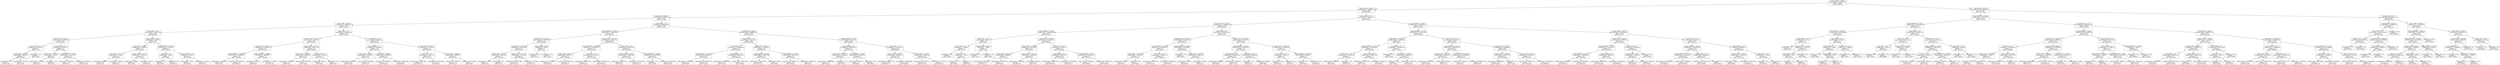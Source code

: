 digraph Tree {
node [shape=box, fontname="helvetica"] ;
edge [fontname="helvetica"] ;
0 [label="impute_LOAN <= 23600.0\nsquared_error = 116857773.311\nsamples = 1070\nvalue = 13380.107"] ;
1 [label="impute_LOAN <= 12450.0\nsquared_error = 33520025.634\nsamples = 843\nvalue = 9675.967"] ;
0 -> 1 [labeldistance=2.5, labelangle=45, headlabel="True"] ;
2 [label="impute_LOAN <= 6750.0\nsquared_error = 9853952.746\nsamples = 436\nvalue = 5927.438"] ;
1 -> 2 ;
3 [label="impute_LOAN <= 3950.0\nsquared_error = 2860875.543\nsamples = 153\nvalue = 3338.196"] ;
2 -> 3 ;
4 [label="impute_CLNO <= 15.0\nsquared_error = 940447.748\nsamples = 48\nvalue = 1849.042"] ;
3 -> 4 ;
5 [label="impute_CLAGE <= 87.666\nsquared_error = 681958.816\nsamples = 28\nvalue = 1368.571"] ;
4 -> 5 ;
6 [label="impute_CLNO <= 11.5\nsquared_error = 400473.143\nsamples = 7\nvalue = 2301.0"] ;
5 -> 6 ;
7 [label="impute_LOAN <= 2700.0\nsquared_error = 49897.139\nsamples = 6\nvalue = 2056.833"] ;
6 -> 7 ;
8 [label="squared_error = 0.0\nsamples = 1\nvalue = 1638.0"] ;
7 -> 8 ;
9 [label="squared_error = 17775.44\nsamples = 5\nvalue = 2140.6"] ;
7 -> 9 ;
10 [label="squared_error = 0.0\nsamples = 1\nvalue = 3766.0"] ;
6 -> 10 ;
11 [label="impute_CLNO <= 8.5\nsquared_error = 389377.134\nsamples = 21\nvalue = 1057.762"] ;
5 -> 11 ;
12 [label="impute_VALUE <= 58214.5\nsquared_error = 9401.76\nsamples = 5\nvalue = 404.8"] ;
11 -> 12 ;
13 [label="squared_error = 1149.188\nsamples = 4\nvalue = 358.75"] ;
12 -> 13 ;
14 [label="squared_error = 0.0\nsamples = 1\nvalue = 589.0"] ;
12 -> 14 ;
15 [label="impute_DEBTINC <= 30.726\nsquared_error = 333245.527\nsamples = 16\nvalue = 1261.812"] ;
11 -> 15 ;
16 [label="squared_error = 11666.667\nsamples = 3\nvalue = 470.0"] ;
15 -> 16 ;
17 [label="squared_error = 229382.556\nsamples = 13\nvalue = 1444.538"] ;
15 -> 17 ;
18 [label="impute_LOAN <= 3100.0\nsquared_error = 526670.71\nsamples = 20\nvalue = 2521.7"] ;
4 -> 18 ;
19 [label="impute_LOAN <= 2650.0\nsquared_error = 240388.372\nsamples = 14\nvalue = 2163.643"] ;
18 -> 19 ;
20 [label="impute_CLNO <= 21.5\nsquared_error = 113965.0\nsamples = 8\nvalue = 1874.0"] ;
19 -> 20 ;
21 [label="squared_error = 80850.64\nsamples = 5\nvalue = 1699.4"] ;
20 -> 21 ;
22 [label="squared_error = 33666.0\nsamples = 3\nvalue = 2165.0"] ;
20 -> 22 ;
23 [label="impute_CLAGE <= 213.75\nsquared_error = 147952.472\nsamples = 6\nvalue = 2549.833"] ;
19 -> 23 ;
24 [label="squared_error = 34058.5\nsamples = 4\nvalue = 2800.0"] ;
23 -> 24 ;
25 [label="squared_error = 240.25\nsamples = 2\nvalue = 2049.5"] ;
23 -> 25 ;
26 [label="impute_MORTDUE <= 48555.0\nsquared_error = 197513.472\nsamples = 6\nvalue = 3357.167"] ;
18 -> 26 ;
27 [label="impute_YOJ <= 7.3\nsquared_error = 6006.25\nsamples = 2\nvalue = 3892.5"] ;
26 -> 27 ;
28 [label="squared_error = 0.0\nsamples = 1\nvalue = 3970.0"] ;
27 -> 28 ;
29 [label="squared_error = 0.0\nsamples = 1\nvalue = 3815.0"] ;
27 -> 29 ;
30 [label="impute_DELINQ <= 2.0\nsquared_error = 78330.75\nsamples = 4\nvalue = 3089.5"] ;
26 -> 30 ;
31 [label="squared_error = 5476.0\nsamples = 2\nvalue = 2826.0"] ;
30 -> 31 ;
32 [label="squared_error = 12321.0\nsamples = 2\nvalue = 3353.0"] ;
30 -> 32 ;
33 [label="impute_CLNO <= 13.5\nsquared_error = 2261604.998\nsamples = 105\nvalue = 4018.952"] ;
3 -> 33 ;
34 [label="impute_CLAGE <= 136.31\nsquared_error = 2210436.037\nsamples = 39\nvalue = 3135.41"] ;
33 -> 34 ;
35 [label="impute_LOAN <= 5850.0\nsquared_error = 1755209.398\nsamples = 26\nvalue = 3772.423"] ;
34 -> 35 ;
36 [label="impute_MORTDUE <= 38684.0\nsquared_error = 1213864.427\nsamples = 19\nvalue = 3249.684"] ;
35 -> 36 ;
37 [label="squared_error = 1367691.36\nsamples = 10\nvalue = 2647.8"] ;
36 -> 37 ;
38 [label="squared_error = 193189.136\nsamples = 9\nvalue = 3918.444"] ;
36 -> 38 ;
39 [label="impute_MORTDUE <= 50896.5\nsquared_error = 469708.49\nsamples = 7\nvalue = 5191.286"] ;
35 -> 39 ;
40 [label="squared_error = 76115.25\nsamples = 4\nvalue = 4646.5"] ;
39 -> 40 ;
41 [label="squared_error = 71148.222\nsamples = 3\nvalue = 5917.667"] ;
39 -> 41 ;
42 [label="impute_CLAGE <= 231.733\nsquared_error = 686177.314\nsamples = 13\nvalue = 1861.385"] ;
34 -> 42 ;
43 [label="impute_CLAGE <= 180.678\nsquared_error = 398897.76\nsamples = 10\nvalue = 2196.2"] ;
42 -> 43 ;
44 [label="squared_error = 304691.76\nsamples = 5\nvalue = 1829.2"] ;
43 -> 44 ;
45 [label="squared_error = 223725.76\nsamples = 5\nvalue = 2563.2"] ;
43 -> 45 ;
46 [label="impute_CLNO <= 7.0\nsquared_error = 24534.222\nsamples = 3\nvalue = 745.333"] ;
42 -> 46 ;
47 [label="squared_error = 2025.0\nsamples = 2\nvalue = 853.0"] ;
46 -> 47 ;
48 [label="squared_error = 0.0\nsamples = 1\nvalue = 530.0"] ;
46 -> 48 ;
49 [label="IS_DEBTCON <= 0.5\nsquared_error = 1557968.801\nsamples = 66\nvalue = 4541.045"] ;
33 -> 49 ;
50 [label="impute_DELINQ <= 0.5\nsquared_error = 1452939.113\nsamples = 44\nvalue = 4177.523"] ;
49 -> 50 ;
51 [label="impute_LOAN <= 6250.0\nsquared_error = 1023922.957\nsamples = 23\nvalue = 3614.0"] ;
50 -> 51 ;
52 [label="squared_error = 584329.396\nsamples = 19\nvalue = 3925.842"] ;
51 -> 52 ;
53 [label="squared_error = 455974.688\nsamples = 4\nvalue = 2132.75"] ;
51 -> 53 ;
54 [label="impute_LOAN <= 5800.0\nsquared_error = 1194087.061\nsamples = 21\nvalue = 4794.714"] ;
50 -> 54 ;
55 [label="squared_error = 551598.391\nsamples = 13\nvalue = 4118.385"] ;
54 -> 55 ;
56 [label="squared_error = 286941.188\nsamples = 8\nvalue = 5893.75"] ;
54 -> 56 ;
57 [label="impute_LOAN <= 5800.0\nsquared_error = 975135.537\nsamples = 22\nvalue = 5268.091"] ;
49 -> 57 ;
58 [label="impute_YOJ <= 4.5\nsquared_error = 620913.551\nsamples = 14\nvalue = 4727.857"] ;
57 -> 58 ;
59 [label="squared_error = 263432.889\nsamples = 6\nvalue = 5297.333"] ;
58 -> 59 ;
60 [label="squared_error = 463376.188\nsamples = 8\nvalue = 4300.75"] ;
58 -> 60 ;
61 [label="impute_VALUE <= 49620.5\nsquared_error = 190483.75\nsamples = 8\nvalue = 6213.5"] ;
57 -> 61 ;
62 [label="squared_error = 93680.222\nsamples = 3\nvalue = 5761.667"] ;
61 -> 62 ;
63 [label="squared_error = 52578.64\nsamples = 5\nvalue = 6484.6"] ;
61 -> 63 ;
64 [label="impute_CLNO <= 12.5\nsquared_error = 8050599.019\nsamples = 283\nvalue = 7327.276"] ;
2 -> 64 ;
65 [label="impute_DEBTINC <= 33.972\nsquared_error = 5104388.243\nsamples = 73\nvalue = 4854.315"] ;
64 -> 65 ;
66 [label="impute_CLAGE <= 210.381\nsquared_error = 838593.352\nsamples = 14\nvalue = 2362.929"] ;
65 -> 66 ;
67 [label="impute_VALUE <= 38016.0\nsquared_error = 601737.188\nsamples = 12\nvalue = 2594.75"] ;
66 -> 67 ;
68 [label="impute_LOAN <= 9450.0\nsquared_error = 60322.889\nsamples = 3\nvalue = 1652.667"] ;
67 -> 68 ;
69 [label="squared_error = 870.25\nsamples = 2\nvalue = 1825.5"] ;
68 -> 69 ;
70 [label="squared_error = 0.0\nsamples = 1\nvalue = 1307.0"] ;
68 -> 70 ;
71 [label="impute_CLAGE <= 141.775\nsquared_error = 387754.84\nsamples = 9\nvalue = 2908.778"] ;
67 -> 71 ;
72 [label="squared_error = 297847.889\nsamples = 6\nvalue = 3215.333"] ;
71 -> 72 ;
73 [label="squared_error = 3710.889\nsamples = 3\nvalue = 2295.667"] ;
71 -> 73 ;
74 [label="impute_LOAN <= 7950.0\nsquared_error = 2601.0\nsamples = 2\nvalue = 972.0"] ;
66 -> 74 ;
75 [label="squared_error = 0.0\nsamples = 1\nvalue = 921.0"] ;
74 -> 75 ;
76 [label="squared_error = 0.0\nsamples = 1\nvalue = 1023.0"] ;
74 -> 76 ;
77 [label="impute_CLAGE <= 111.759\nsquared_error = 4294272.114\nsamples = 59\nvalue = 5445.492"] ;
65 -> 77 ;
78 [label="impute_MORTDUE <= 47917.785\nsquared_error = 3055600.152\nsamples = 32\nvalue = 6327.688"] ;
77 -> 78 ;
79 [label="impute_LOAN <= 9250.0\nsquared_error = 668702.777\nsamples = 11\nvalue = 7958.636"] ;
78 -> 79 ;
80 [label="squared_error = 276764.222\nsamples = 3\nvalue = 7039.333"] ;
79 -> 80 ;
81 [label="squared_error = 379915.734\nsamples = 8\nvalue = 8303.375"] ;
79 -> 81 ;
82 [label="impute_YOJ <= 5.5\nsquared_error = 2182709.76\nsamples = 21\nvalue = 5473.381"] ;
78 -> 82 ;
83 [label="squared_error = 1401453.333\nsamples = 9\nvalue = 6435.667"] ;
82 -> 83 ;
84 [label="squared_error = 1553285.222\nsamples = 12\nvalue = 4751.667"] ;
82 -> 84 ;
85 [label="impute_CLNO <= 8.5\nsquared_error = 3746726.587\nsamples = 27\nvalue = 4399.926"] ;
77 -> 85 ;
86 [label="impute_CLAGE <= 131.051\nsquared_error = 2564156.462\nsamples = 15\nvalue = 3328.067"] ;
85 -> 86 ;
87 [label="squared_error = 2816926.25\nsamples = 4\nvalue = 4786.5"] ;
86 -> 87 ;
88 [label="squared_error = 1417515.653\nsamples = 11\nvalue = 2797.727"] ;
86 -> 88 ;
89 [label="impute_MORTDUE <= 18320.0\nsquared_error = 1993707.854\nsamples = 12\nvalue = 5739.75"] ;
85 -> 89 ;
90 [label="squared_error = 0.0\nsamples = 1\nvalue = 2460.0"] ;
89 -> 90 ;
91 [label="squared_error = 1108167.901\nsamples = 11\nvalue = 6037.909"] ;
89 -> 91 ;
92 [label="impute_LOAN <= 9950.0\nsquared_error = 6209886.928\nsamples = 210\nvalue = 8186.924"] ;
64 -> 92 ;
93 [label="impute_CLNO <= 21.5\nsquared_error = 3381119.434\nsamples = 103\nvalue = 6729.641"] ;
92 -> 93 ;
94 [label="IS_DEBTCON <= 0.5\nsquared_error = 2889068.386\nsamples = 63\nvalue = 6143.651"] ;
93 -> 94 ;
95 [label="impute_DEBTINC <= 33.324\nsquared_error = 2285080.33\nsamples = 28\nvalue = 5367.75"] ;
94 -> 95 ;
96 [label="squared_error = 799132.667\nsamples = 3\nvalue = 2985.0"] ;
95 -> 96 ;
97 [label="squared_error = 1700338.378\nsamples = 25\nvalue = 5653.68"] ;
95 -> 97 ;
98 [label="impute_DELINQ <= 0.5\nsquared_error = 2505347.091\nsamples = 35\nvalue = 6764.371"] ;
94 -> 98 ;
99 [label="squared_error = 2336364.087\nsamples = 23\nvalue = 6255.0"] ;
98 -> 99 ;
100 [label="squared_error = 1378781.889\nsamples = 12\nvalue = 7740.667"] ;
98 -> 100 ;
101 [label="impute_LOAN <= 7950.0\nsquared_error = 2763462.044\nsamples = 40\nvalue = 7652.575"] ;
93 -> 101 ;
102 [label="impute_DEBTINC <= 35.899\nsquared_error = 1529822.356\nsamples = 15\nvalue = 6465.667"] ;
101 -> 102 ;
103 [label="squared_error = 1186313.136\nsamples = 13\nvalue = 6743.308"] ;
102 -> 103 ;
104 [label="squared_error = 4761.0\nsamples = 2\nvalue = 4661.0"] ;
102 -> 104 ;
105 [label="impute_DEBTINC <= 35.672\nsquared_error = 2151244.522\nsamples = 25\nvalue = 8364.72"] ;
101 -> 105 ;
106 [label="squared_error = 969528.747\nsamples = 20\nvalue = 8906.45"] ;
105 -> 106 ;
107 [label="squared_error = 1008679.76\nsamples = 5\nvalue = 6197.8"] ;
105 -> 107 ;
108 [label="impute_DEBTINC <= 34.724\nsquared_error = 4920759.618\nsamples = 107\nvalue = 9589.729"] ;
92 -> 108 ;
109 [label="impute_DELINQ <= 0.5\nsquared_error = 6974973.188\nsamples = 8\nvalue = 6133.25"] ;
108 -> 109 ;
110 [label="impute_VALUE <= 78307.0\nsquared_error = 2990106.56\nsamples = 5\nvalue = 4414.8"] ;
109 -> 110 ;
111 [label="squared_error = 1360926.688\nsamples = 4\nvalue = 5104.25"] ;
110 -> 111 ;
112 [label="squared_error = 0.0\nsamples = 1\nvalue = 1657.0"] ;
110 -> 112 ;
113 [label="impute_DEBTINC <= 32.461\nsquared_error = 491660.222\nsamples = 3\nvalue = 8997.333"] ;
109 -> 113 ;
114 [label="squared_error = 85556.25\nsamples = 2\nvalue = 9463.5"] ;
113 -> 114 ;
115 [label="squared_error = 0.0\nsamples = 1\nvalue = 8065.0"] ;
113 -> 115 ;
116 [label="impute_CLNO <= 24.5\nsquared_error = 3711313.594\nsamples = 99\nvalue = 9869.04"] ;
108 -> 116 ;
117 [label="impute_LOAN <= 11400.0\nsquared_error = 3693854.371\nsamples = 68\nvalue = 9241.735"] ;
116 -> 117 ;
118 [label="squared_error = 2916194.774\nsamples = 40\nvalue = 8497.775"] ;
117 -> 118 ;
119 [label="squared_error = 2884570.606\nsamples = 28\nvalue = 10304.536"] ;
117 -> 119 ;
120 [label="impute_LOAN <= 11650.0\nsquared_error = 992981.931\nsamples = 31\nvalue = 11245.065"] ;
116 -> 120 ;
121 [label="squared_error = 649140.873\nsamples = 24\nvalue = 10873.292"] ;
120 -> 121 ;
122 [label="squared_error = 73253.347\nsamples = 7\nvalue = 12519.714"] ;
120 -> 122 ;
123 [label="impute_CLNO <= 14.5\nsquared_error = 27694473.942\nsamples = 407\nvalue = 13691.59"] ;
1 -> 123 ;
124 [label="impute_CLAGE <= 125.815\nsquared_error = 24784600.249\nsamples = 94\nvalue = 9244.649"] ;
123 -> 124 ;
125 [label="impute_DEBTINC <= 31.949\nsquared_error = 18488740.809\nsamples = 52\nvalue = 11676.635"] ;
124 -> 125 ;
126 [label="impute_CLNO <= 11.5\nsquared_error = 2866602.0\nsamples = 5\nvalue = 5939.0"] ;
125 -> 126 ;
127 [label="impute_CLNO <= 3.0\nsquared_error = 1318694.0\nsamples = 3\nvalue = 4763.0"] ;
126 -> 127 ;
128 [label="squared_error = 0.0\nsamples = 1\nvalue = 3142.0"] ;
127 -> 128 ;
129 [label="impute_YOJ <= 4.5\nsquared_error = 7310.25\nsamples = 2\nvalue = 5573.5"] ;
127 -> 129 ;
130 [label="squared_error = 0.0\nsamples = 1\nvalue = 5488.0"] ;
129 -> 130 ;
131 [label="squared_error = 0.0\nsamples = 1\nvalue = 5659.0"] ;
129 -> 131 ;
132 [label="impute_VALUE <= 109423.5\nsquared_error = 2304.0\nsamples = 2\nvalue = 7703.0"] ;
126 -> 132 ;
133 [label="squared_error = 0.0\nsamples = 1\nvalue = 7751.0"] ;
132 -> 133 ;
134 [label="squared_error = 0.0\nsamples = 1\nvalue = 7655.0"] ;
132 -> 134 ;
135 [label="impute_LOAN <= 14950.0\nsquared_error = 16275922.957\nsamples = 47\nvalue = 12287.021"] ;
125 -> 135 ;
136 [label="impute_VALUE <= 77680.5\nsquared_error = 9802190.09\nsamples = 10\nvalue = 8536.1"] ;
135 -> 136 ;
137 [label="impute_CLAGE <= 84.817\nsquared_error = 4089898.56\nsamples = 5\nvalue = 11129.2"] ;
136 -> 137 ;
138 [label="squared_error = 915606.222\nsamples = 3\nvalue = 12526.333"] ;
137 -> 138 ;
139 [label="squared_error = 1531406.25\nsamples = 2\nvalue = 9033.5"] ;
137 -> 139 ;
140 [label="impute_VALUE <= 87722.25\nsquared_error = 2066146.4\nsamples = 5\nvalue = 5943.0"] ;
136 -> 140 ;
141 [label="squared_error = 67355.556\nsamples = 3\nvalue = 4785.333"] ;
140 -> 141 ;
142 [label="squared_error = 38612.25\nsamples = 2\nvalue = 7679.5"] ;
140 -> 142 ;
143 [label="impute_CLNO <= 9.5\nsquared_error = 13195322.71\nsamples = 37\nvalue = 13300.784"] ;
135 -> 143 ;
144 [label="impute_NINQ <= 2.5\nsquared_error = 8323553.84\nsamples = 16\nvalue = 11056.688"] ;
143 -> 144 ;
145 [label="squared_error = 5305328.972\nsamples = 12\nvalue = 10019.833"] ;
144 -> 145 ;
146 [label="squared_error = 4477429.688\nsamples = 4\nvalue = 14167.25"] ;
144 -> 146 ;
147 [label="impute_DEBTINC <= 34.22\nsquared_error = 10146844.721\nsamples = 21\nvalue = 15010.571"] ;
143 -> 147 ;
148 [label="squared_error = 159452.667\nsamples = 3\nvalue = 10449.0"] ;
147 -> 148 ;
149 [label="squared_error = 7765422.917\nsamples = 18\nvalue = 15770.833"] ;
147 -> 149 ;
150 [label="impute_CLNO <= 8.5\nsquared_error = 16190391.283\nsamples = 42\nvalue = 6233.619"] ;
124 -> 150 ;
151 [label="impute_DEBTINC <= 35.352\nsquared_error = 4838813.003\nsamples = 17\nvalue = 3405.235"] ;
150 -> 151 ;
152 [label="impute_DEBTINC <= 34.806\nsquared_error = 4882050.667\nsamples = 9\nvalue = 4780.0"] ;
151 -> 152 ;
153 [label="impute_VALUE <= 102170.0\nsquared_error = 29510.889\nsamples = 3\nvalue = 2172.333"] ;
152 -> 153 ;
154 [label="squared_error = 3782.25\nsamples = 2\nvalue = 2288.5"] ;
153 -> 154 ;
155 [label="squared_error = 0.0\nsamples = 1\nvalue = 1940.0"] ;
153 -> 155 ;
156 [label="impute_YOJ <= 11.0\nsquared_error = 2208376.472\nsamples = 6\nvalue = 6083.833"] ;
152 -> 156 ;
157 [label="squared_error = 537404.222\nsamples = 3\nvalue = 7370.333"] ;
156 -> 157 ;
158 [label="squared_error = 569184.222\nsamples = 3\nvalue = 4797.333"] ;
156 -> 158 ;
159 [label="impute_MORTDUE <= 25400.5\nsquared_error = 271941.984\nsamples = 8\nvalue = 1858.625"] ;
151 -> 159 ;
160 [label="squared_error = 0.0\nsamples = 1\nvalue = 2909.0"] ;
159 -> 160 ;
161 [label="impute_LOAN <= 16650.0\nsquared_error = 130662.245\nsamples = 7\nvalue = 1708.571"] ;
159 -> 161 ;
162 [label="squared_error = 10766.0\nsamples = 5\nvalue = 1508.0"] ;
161 -> 162 ;
163 [label="squared_error = 78400.0\nsamples = 2\nvalue = 2210.0"] ;
161 -> 163 ;
164 [label="impute_CLAGE <= 240.243\nsquared_error = 14770544.794\nsamples = 25\nvalue = 8156.92"] ;
150 -> 164 ;
165 [label="impute_DEBTINC <= 34.939\nsquared_error = 11414007.705\nsamples = 21\nvalue = 9010.762"] ;
164 -> 165 ;
166 [label="impute_DELINQ <= 0.5\nsquared_error = 8359965.052\nsamples = 18\nvalue = 9842.944"] ;
165 -> 166 ;
167 [label="squared_error = 6962888.0\nsamples = 8\nvalue = 8094.5"] ;
166 -> 167 ;
168 [label="squared_error = 5075463.21\nsamples = 10\nvalue = 11241.7"] ;
166 -> 168 ;
169 [label="impute_NINQ <= 0.5\nsquared_error = 652096.889\nsamples = 3\nvalue = 4017.667"] ;
165 -> 169 ;
170 [label="squared_error = 0.0\nsamples = 1\nvalue = 5093.0"] ;
169 -> 170 ;
171 [label="squared_error = 110889.0\nsamples = 2\nvalue = 3480.0"] ;
169 -> 171 ;
172 [label="impute_VALUE <= 89727.0\nsquared_error = 8470542.688\nsamples = 4\nvalue = 3674.25"] ;
164 -> 172 ;
173 [label="JOB__ProfExe <= 0.5\nsquared_error = 109230.25\nsamples = 2\nvalue = 1767.5"] ;
172 -> 173 ;
174 [label="squared_error = 0.0\nsamples = 1\nvalue = 2098.0"] ;
173 -> 174 ;
175 [label="squared_error = 0.0\nsamples = 1\nvalue = 1437.0"] ;
173 -> 175 ;
176 [label="impute_MORTDUE <= 76187.5\nsquared_error = 9560464.0\nsamples = 2\nvalue = 5581.0"] ;
172 -> 176 ;
177 [label="squared_error = 0.0\nsamples = 1\nvalue = 8673.0"] ;
176 -> 177 ;
178 [label="squared_error = 0.0\nsamples = 1\nvalue = 2489.0"] ;
176 -> 178 ;
179 [label="impute_LOAN <= 17250.0\nsquared_error = 20845894.959\nsamples = 313\nvalue = 15027.093"] ;
123 -> 179 ;
180 [label="impute_DEBTINC <= 34.729\nsquared_error = 11715312.396\nsamples = 178\nvalue = 13142.949"] ;
179 -> 180 ;
181 [label="impute_VALUE <= 95185.75\nsquared_error = 13762010.56\nsamples = 15\nvalue = 7844.2"] ;
180 -> 181 ;
182 [label="impute_DEBTINC <= 23.936\nsquared_error = 7765794.264\nsamples = 11\nvalue = 6443.091"] ;
181 -> 182 ;
183 [label="impute_CLNO <= 23.5\nsquared_error = 1357100.188\nsamples = 4\nvalue = 3642.25"] ;
182 -> 183 ;
184 [label="squared_error = 425314.667\nsamples = 3\nvalue = 3054.0"] ;
183 -> 184 ;
185 [label="squared_error = 0.0\nsamples = 1\nvalue = 5407.0"] ;
183 -> 185 ;
186 [label="impute_CLNO <= 26.5\nsquared_error = 4383675.959\nsamples = 7\nvalue = 8043.571"] ;
182 -> 186 ;
187 [label="squared_error = 2973631.04\nsamples = 5\nvalue = 7102.4"] ;
186 -> 187 ;
188 [label="squared_error = 158006.25\nsamples = 2\nvalue = 10396.5"] ;
186 -> 188 ;
189 [label="IS_DEBTCON <= 0.5\nsquared_error = 10007067.688\nsamples = 4\nvalue = 11697.25"] ;
181 -> 189 ;
190 [label="squared_error = 0.0\nsamples = 1\nvalue = 6710.0"] ;
189 -> 190 ;
191 [label="impute_LOAN <= 14700.0\nsquared_error = 2288240.222\nsamples = 3\nvalue = 13359.667"] ;
189 -> 191 ;
192 [label="squared_error = 0.0\nsamples = 1\nvalue = 11266.0"] ;
191 -> 192 ;
193 [label="squared_error = 144780.25\nsamples = 2\nvalue = 14406.5"] ;
191 -> 193 ;
194 [label="impute_CLNO <= 24.5\nsquared_error = 8705447.976\nsamples = 163\nvalue = 13630.564"] ;
180 -> 194 ;
195 [label="impute_DEBTINC <= 35.227\nsquared_error = 10480292.109\nsamples = 79\nvalue = 12409.38"] ;
194 -> 195 ;
196 [label="impute_CLAGE <= 278.767\nsquared_error = 4978395.444\nsamples = 59\nvalue = 13477.254"] ;
195 -> 196 ;
197 [label="squared_error = 3645155.278\nsamples = 57\nvalue = 13699.053"] ;
196 -> 197 ;
198 [label="squared_error = 1615441.0\nsamples = 2\nvalue = 7156.0"] ;
196 -> 198 ;
199 [label="impute_DEBTINC <= 38.053\nsquared_error = 13422889.828\nsamples = 20\nvalue = 9259.15"] ;
195 -> 199 ;
200 [label="squared_error = 438767.44\nsamples = 5\nvalue = 4710.4"] ;
199 -> 200 ;
201 [label="squared_error = 8554874.373\nsamples = 15\nvalue = 10775.4"] ;
199 -> 201 ;
202 [label="impute_LOAN <= 15450.0\nsquared_error = 4314683.699\nsamples = 84\nvalue = 14779.06"] ;
194 -> 202 ;
203 [label="impute_CLAGE <= 353.067\nsquared_error = 3011972.794\nsamples = 57\nvalue = 14034.632"] ;
202 -> 203 ;
204 [label="squared_error = 2065420.846\nsamples = 56\nvalue = 14167.107"] ;
203 -> 204 ;
205 [label="squared_error = 0.0\nsamples = 1\nvalue = 6616.0"] ;
203 -> 205 ;
206 [label="impute_CLAGE <= 226.23\nsquared_error = 3425097.863\nsamples = 27\nvalue = 16350.63"] ;
202 -> 206 ;
207 [label="squared_error = 1477140.111\nsamples = 18\nvalue = 17113.667"] ;
206 -> 207 ;
208 [label="squared_error = 3827660.247\nsamples = 9\nvalue = 14824.556"] ;
206 -> 208 ;
209 [label="impute_CLAGE <= 156.653\nsquared_error = 22032366.367\nsamples = 135\nvalue = 17511.37"] ;
179 -> 209 ;
210 [label="impute_LOAN <= 22800.0\nsquared_error = 12364710.564\nsamples = 62\nvalue = 19521.871"] ;
209 -> 210 ;
211 [label="impute_DEBTINC <= 35.091\nsquared_error = 10726912.737\nsamples = 55\nvalue = 18924.091"] ;
210 -> 211 ;
212 [label="impute_DEBTINC <= 33.017\nsquared_error = 7363048.305\nsamples = 35\nvalue = 20128.543"] ;
211 -> 212 ;
213 [label="squared_error = 8916061.556\nsamples = 3\nvalue = 14235.333"] ;
212 -> 213 ;
214 [label="squared_error = 3656280.03\nsamples = 32\nvalue = 20681.031"] ;
212 -> 214 ;
215 [label="impute_DELINQ <= 0.5\nsquared_error = 9632160.11\nsamples = 20\nvalue = 16816.3"] ;
211 -> 215 ;
216 [label="squared_error = 5796704.992\nsamples = 11\nvalue = 14752.091"] ;
215 -> 216 ;
217 [label="squared_error = 2746963.062\nsamples = 9\nvalue = 19339.222"] ;
215 -> 217 ;
218 [label="impute_YOJ <= 18.4\nsquared_error = 365105.633\nsamples = 7\nvalue = 24218.714"] ;
210 -> 218 ;
219 [label="impute_CLAGE <= 84.8\nsquared_error = 103026.25\nsamples = 6\nvalue = 24433.5"] ;
218 -> 219 ;
220 [label="squared_error = 0.0\nsamples = 1\nvalue = 25063.0"] ;
219 -> 220 ;
221 [label="squared_error = 28526.64\nsamples = 5\nvalue = 24307.6"] ;
219 -> 221 ;
222 [label="squared_error = 0.0\nsamples = 1\nvalue = 22930.0"] ;
218 -> 222 ;
223 [label="impute_CLNO <= 31.5\nsquared_error = 23894503.215\nsamples = 73\nvalue = 15803.822"] ;
209 -> 223 ;
224 [label="impute_DEBTINC <= 34.952\nsquared_error = 22045501.256\nsamples = 62\nvalue = 14887.258"] ;
223 -> 224 ;
225 [label="impute_DEBTINC <= 34.417\nsquared_error = 20235953.467\nsamples = 42\nvalue = 16139.905"] ;
224 -> 225 ;
226 [label="squared_error = 18216032.204\nsamples = 7\nvalue = 9929.714"] ;
225 -> 226 ;
227 [label="squared_error = 11383985.94\nsamples = 35\nvalue = 17381.943"] ;
225 -> 227 ;
228 [label="impute_DELINQ <= 5.5\nsquared_error = 15630556.01\nsamples = 20\nvalue = 12256.7"] ;
224 -> 228 ;
229 [label="squared_error = 10452557.945\nsamples = 19\nvalue = 11708.947"] ;
228 -> 229 ;
230 [label="squared_error = 0.0\nsamples = 1\nvalue = 22664.0"] ;
228 -> 230 ;
231 [label="impute_DELINQ <= 3.5\nsquared_error = 2892645.174\nsamples = 11\nvalue = 20969.909"] ;
223 -> 231 ;
232 [label="impute_LOAN <= 18250.0\nsquared_error = 1254145.358\nsamples = 9\nvalue = 20329.444"] ;
231 -> 232 ;
233 [label="squared_error = 14884.0\nsamples = 2\nvalue = 18694.0"] ;
232 -> 233 ;
234 [label="squared_error = 625685.061\nsamples = 7\nvalue = 20796.714"] ;
232 -> 234 ;
235 [label="impute_CLNO <= 41.0\nsquared_error = 113569.0\nsamples = 2\nvalue = 23852.0"] ;
231 -> 235 ;
236 [label="squared_error = 0.0\nsamples = 1\nvalue = 24189.0"] ;
235 -> 236 ;
237 [label="squared_error = 0.0\nsamples = 1\nvalue = 23515.0"] ;
235 -> 237 ;
238 [label="impute_LOAN <= 49750.0\nsquared_error = 186166779.405\nsamples = 227\nvalue = 27136.013"] ;
0 -> 238 [labeldistance=2.5, labelangle=-45, headlabel="False"] ;
239 [label="impute_DEBTINC <= 34.723\nsquared_error = 104236158.763\nsamples = 201\nvalue = 24333.94"] ;
238 -> 239 ;
240 [label="impute_DEBTINC <= 15.031\nsquared_error = 52169188.043\nsamples = 22\nvalue = 9590.045"] ;
239 -> 240 ;
241 [label="impute_VALUE <= 77206.5\nsquared_error = 450976.889\nsamples = 9\nvalue = 3486.667"] ;
240 -> 241 ;
242 [label="impute_NINQ <= 3.0\nsquared_error = 18313.0\nsamples = 4\nvalue = 4159.0"] ;
241 -> 242 ;
243 [label="squared_error = 0.0\nsamples = 1\nvalue = 3930.0"] ;
242 -> 243 ;
244 [label="impute_CLAGE <= 329.991\nsquared_error = 1110.222\nsamples = 3\nvalue = 4235.333"] ;
242 -> 244 ;
245 [label="JOB__ProfExe <= 0.5\nsquared_error = 169.0\nsamples = 2\nvalue = 4213.0"] ;
244 -> 245 ;
246 [label="squared_error = 0.0\nsamples = 1\nvalue = 4226.0"] ;
245 -> 246 ;
247 [label="squared_error = 0.0\nsamples = 1\nvalue = 4200.0"] ;
245 -> 247 ;
248 [label="squared_error = 0.0\nsamples = 1\nvalue = 4280.0"] ;
244 -> 248 ;
249 [label="impute_DEROG <= 1.0\nsquared_error = 146181.76\nsamples = 5\nvalue = 2948.8"] ;
241 -> 249 ;
250 [label="impute_DELINQ <= 1.5\nsquared_error = 5600.0\nsamples = 3\nvalue = 2750.0"] ;
249 -> 250 ;
251 [label="squared_error = 0.0\nsamples = 1\nvalue = 2650.0"] ;
250 -> 251 ;
252 [label="impute_DEBTINC <= 6.325\nsquared_error = 900.0\nsamples = 2\nvalue = 2800.0"] ;
250 -> 252 ;
253 [label="squared_error = 0.0\nsamples = 1\nvalue = 2830.0"] ;
252 -> 253 ;
254 [label="squared_error = 0.0\nsamples = 1\nvalue = 2770.0"] ;
252 -> 254 ;
255 [label="impute_CLNO <= 15.5\nsquared_error = 208849.0\nsamples = 2\nvalue = 3247.0"] ;
249 -> 255 ;
256 [label="squared_error = 0.0\nsamples = 1\nvalue = 2790.0"] ;
255 -> 256 ;
257 [label="squared_error = 0.0\nsamples = 1\nvalue = 3704.0"] ;
255 -> 257 ;
258 [label="impute_CLNO <= 15.0\nsquared_error = 44330647.479\nsamples = 13\nvalue = 13815.462"] ;
240 -> 258 ;
259 [label="impute_YOJ <= 4.5\nsquared_error = 8391460.188\nsamples = 4\nvalue = 5519.75"] ;
258 -> 259 ;
260 [label="JOB__Office <= 0.5\nsquared_error = 245520.25\nsamples = 2\nvalue = 8394.5"] ;
259 -> 260 ;
261 [label="squared_error = 0.0\nsamples = 1\nvalue = 7899.0"] ;
260 -> 261 ;
262 [label="squared_error = 0.0\nsamples = 1\nvalue = 8890.0"] ;
260 -> 262 ;
263 [label="impute_VALUE <= 116879.5\nsquared_error = 9025.0\nsamples = 2\nvalue = 2645.0"] ;
259 -> 263 ;
264 [label="squared_error = 0.0\nsamples = 1\nvalue = 2550.0"] ;
263 -> 264 ;
265 [label="squared_error = 0.0\nsamples = 1\nvalue = 2740.0"] ;
263 -> 265 ;
266 [label="impute_CLNO <= 35.0\nsquared_error = 16123630.025\nsamples = 9\nvalue = 17502.444"] ;
258 -> 266 ;
267 [label="impute_DEBTINC <= 31.687\nsquared_error = 3390124.245\nsamples = 7\nvalue = 15539.571"] ;
266 -> 267 ;
268 [label="impute_YOJ <= 3.0\nsquared_error = 2504356.25\nsamples = 4\nvalue = 14395.5"] ;
267 -> 268 ;
269 [label="squared_error = 703082.25\nsamples = 2\nvalue = 15802.5"] ;
268 -> 269 ;
270 [label="squared_error = 346332.25\nsamples = 2\nvalue = 12988.5"] ;
268 -> 270 ;
271 [label="impute_MORTDUE <= 117489.5\nsquared_error = 499016.667\nsamples = 3\nvalue = 17065.0"] ;
267 -> 271 ;
272 [label="squared_error = 6006.25\nsamples = 2\nvalue = 17562.5"] ;
271 -> 272 ;
273 [label="squared_error = 0.0\nsamples = 1\nvalue = 16070.0"] ;
271 -> 273 ;
274 [label="impute_CLNO <= 44.0\nsquared_error = 8190.25\nsamples = 2\nvalue = 24372.5"] ;
266 -> 274 ;
275 [label="squared_error = 0.0\nsamples = 1\nvalue = 24463.0"] ;
274 -> 275 ;
276 [label="squared_error = 0.0\nsamples = 1\nvalue = 24282.0"] ;
274 -> 276 ;
277 [label="impute_CLNO <= 19.5\nsquared_error = 80634354.898\nsamples = 179\nvalue = 26146.039"] ;
239 -> 277 ;
278 [label="impute_DEBTINC <= 34.863\nsquared_error = 58902202.203\nsamples = 60\nvalue = 20612.217"] ;
277 -> 278 ;
279 [label="impute_LOAN <= 28350.0\nsquared_error = 41033018.001\nsamples = 43\nvalue = 23264.628"] ;
278 -> 279 ;
280 [label="impute_CLNO <= 2.0\nsquared_error = 26995842.467\nsamples = 26\nvalue = 20628.385"] ;
279 -> 280 ;
281 [label="impute_VALUE <= 178381.0\nsquared_error = 18769.0\nsamples = 2\nvalue = 8944.0"] ;
280 -> 281 ;
282 [label="squared_error = 0.0\nsamples = 1\nvalue = 9081.0"] ;
281 -> 282 ;
283 [label="squared_error = 0.0\nsamples = 1\nvalue = 8807.0"] ;
281 -> 283 ;
284 [label="impute_CLAGE <= 276.65\nsquared_error = 16918772.41\nsamples = 24\nvalue = 21602.083"] ;
280 -> 284 ;
285 [label="squared_error = 10813877.259\nsamples = 23\nvalue = 22135.957"] ;
284 -> 285 ;
286 [label="squared_error = 0.0\nsamples = 1\nvalue = 9323.0"] ;
284 -> 286 ;
287 [label="impute_LOAN <= 41000.0\nsquared_error = 35616336.367\nsamples = 17\nvalue = 27296.529"] ;
279 -> 287 ;
288 [label="impute_LOAN <= 36500.0\nsquared_error = 21082779.87\nsamples = 13\nvalue = 29504.769"] ;
287 -> 288 ;
289 [label="squared_error = 10827160.96\nsamples = 10\nvalue = 27573.2"] ;
288 -> 289 ;
290 [label="squared_error = 1376536.222\nsamples = 3\nvalue = 35943.333"] ;
288 -> 290 ;
291 [label="impute_CLAGE <= 142.533\nsquared_error = 15496182.188\nsamples = 4\nvalue = 20119.75"] ;
287 -> 291 ;
292 [label="squared_error = 0.0\nsamples = 1\nvalue = 26914.0"] ;
291 -> 292 ;
293 [label="squared_error = 145206.0\nsamples = 3\nvalue = 17855.0"] ;
291 -> 293 ;
294 [label="impute_DELINQ <= 3.0\nsquared_error = 41294372.969\nsamples = 17\nvalue = 13903.176"] ;
278 -> 294 ;
295 [label="impute_CLNO <= 2.0\nsquared_error = 21712406.027\nsamples = 15\nvalue = 12185.2"] ;
294 -> 295 ;
296 [label="impute_VALUE <= 139791.0\nsquared_error = 67600.0\nsamples = 2\nvalue = 2820.0"] ;
295 -> 296 ;
297 [label="squared_error = 0.0\nsamples = 1\nvalue = 2560.0"] ;
296 -> 297 ;
298 [label="squared_error = 0.0\nsamples = 1\nvalue = 3080.0"] ;
296 -> 298 ;
299 [label="impute_MORTDUE <= 31266.5\nsquared_error = 9473091.385\nsamples = 13\nvalue = 13626.0"] ;
295 -> 299 ;
300 [label="squared_error = 2709458.0\nsamples = 3\nvalue = 9261.0"] ;
299 -> 300 ;
301 [label="squared_error = 4071423.65\nsamples = 10\nvalue = 14935.5"] ;
299 -> 301 ;
302 [label="impute_MORTDUE <= 107030.0\nsquared_error = 4624.0\nsamples = 2\nvalue = 26788.0"] ;
294 -> 302 ;
303 [label="squared_error = 0.0\nsamples = 1\nvalue = 26856.0"] ;
302 -> 303 ;
304 [label="squared_error = 0.0\nsamples = 1\nvalue = 26720.0"] ;
302 -> 304 ;
305 [label="impute_LOAN <= 28950.0\nsquared_error = 68366471.354\nsamples = 119\nvalue = 28936.202"] ;
277 -> 305 ;
306 [label="impute_CLAGE <= 305.349\nsquared_error = 14119286.15\nsamples = 63\nvalue = 25176.429"] ;
305 -> 306 ;
307 [label="impute_LOAN <= 26900.0\nsquared_error = 10030871.112\nsamples = 60\nvalue = 25582.767"] ;
306 -> 307 ;
308 [label="impute_NINQ <= 0.5\nsquared_error = 9152043.226\nsamples = 47\nvalue = 24871.447"] ;
307 -> 308 ;
309 [label="squared_error = 19051616.75\nsamples = 8\nvalue = 21981.5"] ;
308 -> 309 ;
310 [label="squared_error = 5056750.037\nsamples = 39\nvalue = 25464.256"] ;
308 -> 310 ;
311 [label="impute_CLNO <= 21.5\nsquared_error = 4765259.787\nsamples = 13\nvalue = 28154.462"] ;
307 -> 311 ;
312 [label="squared_error = 0.0\nsamples = 1\nvalue = 22885.0"] ;
311 -> 312 ;
313 [label="squared_error = 2655601.41\nsamples = 12\nvalue = 28593.583"] ;
311 -> 313 ;
314 [label="impute_DEROG <= 0.5\nsquared_error = 26541114.889\nsamples = 3\nvalue = 17049.667"] ;
306 -> 314 ;
315 [label="JOB__Mgr <= 0.5\nsquared_error = 331776.0\nsamples = 2\nvalue = 13422.0"] ;
314 -> 315 ;
316 [label="squared_error = 0.0\nsamples = 1\nvalue = 12846.0"] ;
315 -> 316 ;
317 [label="squared_error = 0.0\nsamples = 1\nvalue = 13998.0"] ;
315 -> 317 ;
318 [label="squared_error = 0.0\nsamples = 1\nvalue = 24305.0"] ;
314 -> 318 ;
319 [label="impute_VALUE <= 262750.0\nsquared_error = 95600933.515\nsamples = 56\nvalue = 33165.946"] ;
305 -> 319 ;
320 [label="impute_LOAN <= 37150.0\nsquared_error = 37778498.244\nsamples = 43\nvalue = 36826.814"] ;
319 -> 320 ;
321 [label="impute_CLNO <= 33.5\nsquared_error = 9429450.993\nsamples = 24\nvalue = 32570.083"] ;
320 -> 321 ;
322 [label="squared_error = 5773336.152\nsamples = 16\nvalue = 31239.812"] ;
321 -> 322 ;
323 [label="squared_error = 6123957.734\nsamples = 8\nvalue = 35230.625"] ;
321 -> 323 ;
324 [label="JOB__ProfExe <= 0.5\nsquared_error = 21788409.036\nsamples = 19\nvalue = 42203.737"] ;
320 -> 324 ;
325 [label="squared_error = 9689117.176\nsamples = 17\nvalue = 43446.0"] ;
324 -> 325 ;
326 [label="squared_error = 17556.25\nsamples = 2\nvalue = 31644.5"] ;
324 -> 326 ;
327 [label="impute_DEBTINC <= 38.445\nsquared_error = 95901780.994\nsamples = 13\nvalue = 21056.923"] ;
319 -> 327 ;
328 [label="impute_CLNO <= 28.5\nsquared_error = 17820902.8\nsamples = 5\nvalue = 32600.0"] ;
327 -> 328 ;
329 [label="squared_error = 297750.889\nsamples = 3\nvalue = 29402.667"] ;
328 -> 329 ;
330 [label="squared_error = 5769604.0\nsamples = 2\nvalue = 37396.0"] ;
328 -> 330 ;
331 [label="impute_CLNO <= 22.0\nsquared_error = 9377789.0\nsamples = 8\nvalue = 13842.5"] ;
327 -> 331 ;
332 [label="squared_error = 1642242.25\nsamples = 2\nvalue = 18951.5"] ;
331 -> 332 ;
333 [label="squared_error = 355468.583\nsamples = 6\nvalue = 12139.5"] ;
331 -> 333 ;
334 [label="impute_CLNO <= 13.5\nsquared_error = 289604492.155\nsamples = 26\nvalue = 48798.192"] ;
238 -> 334 ;
335 [label="impute_LOAN <= 65400.0\nsquared_error = 245740569.347\nsamples = 7\nvalue = 29285.714"] ;
334 -> 335 ;
336 [label="impute_CLNO <= 5.5\nsquared_error = 110150594.889\nsamples = 6\nvalue = 24263.667"] ;
335 -> 336 ;
337 [label="impute_CLAGE <= 51.29\nsquared_error = 14880330.889\nsamples = 3\nvalue = 17087.667"] ;
336 -> 337 ;
338 [label="squared_error = 0.0\nsamples = 1\nvalue = 22543.0"] ;
337 -> 338 ;
339 [label="squared_error = 0.0\nsamples = 2\nvalue = 14360.0"] ;
337 -> 339 ;
340 [label="impute_MORTDUE <= 69859.0\nsquared_error = 102430906.889\nsamples = 3\nvalue = 31439.667"] ;
336 -> 340 ;
341 [label="impute_DEROG <= 0.5\nsquared_error = 8119650.25\nsamples = 2\nvalue = 38404.5"] ;
340 -> 341 ;
342 [label="squared_error = 0.0\nsamples = 1\nvalue = 41254.0"] ;
341 -> 342 ;
343 [label="squared_error = 0.0\nsamples = 1\nvalue = 35555.0"] ;
341 -> 343 ;
344 [label="squared_error = 0.0\nsamples = 1\nvalue = 17510.0"] ;
340 -> 344 ;
345 [label="squared_error = 0.0\nsamples = 1\nvalue = 59418.0"] ;
335 -> 345 ;
346 [label="impute_LOAN <= 61650.0\nsquared_error = 113814476.632\nsamples = 19\nvalue = 55987.0"] ;
334 -> 346 ;
347 [label="impute_MORTDUE <= 235447.5\nsquared_error = 43660070.367\nsamples = 13\nvalue = 50455.692"] ;
346 -> 347 ;
348 [label="impute_MORTDUE <= 205399.0\nsquared_error = 8226763.889\nsamples = 12\nvalue = 52189.333"] ;
347 -> 348 ;
349 [label="impute_LOAN <= 55300.0\nsquared_error = 4636568.21\nsamples = 10\nvalue = 53123.3"] ;
348 -> 349 ;
350 [label="impute_YOJ <= 24.0\nsquared_error = 1568000.688\nsamples = 8\nvalue = 52205.25"] ;
349 -> 350 ;
351 [label="squared_error = 826546.408\nsamples = 7\nvalue = 51857.857"] ;
350 -> 351 ;
352 [label="squared_error = 0.0\nsamples = 1\nvalue = 54637.0"] ;
350 -> 352 ;
353 [label="impute_CLNO <= 30.0\nsquared_error = 54522.25\nsamples = 2\nvalue = 56795.5"] ;
349 -> 353 ;
354 [label="squared_error = 0.0\nsamples = 1\nvalue = 56562.0"] ;
353 -> 354 ;
355 [label="squared_error = 0.0\nsamples = 1\nvalue = 57029.0"] ;
353 -> 355 ;
356 [label="impute_DEBTINC <= 38.232\nsquared_error = 8930.25\nsamples = 2\nvalue = 47519.5"] ;
348 -> 356 ;
357 [label="squared_error = 0.0\nsamples = 1\nvalue = 47425.0"] ;
356 -> 357 ;
358 [label="squared_error = 0.0\nsamples = 1\nvalue = 47614.0"] ;
356 -> 358 ;
359 [label="squared_error = 0.0\nsamples = 1\nvalue = 29652.0"] ;
347 -> 359 ;
360 [label="impute_LOAN <= 75950.0\nsquared_error = 55897492.917\nsamples = 6\nvalue = 67971.5"] ;
346 -> 360 ;
361 [label="impute_CLAGE <= 116.465\nsquared_error = 26546010.5\nsamples = 4\nvalue = 63724.0"] ;
360 -> 361 ;
362 [label="JOB__ProfExe <= 0.5\nsquared_error = 7452884.667\nsamples = 3\nvalue = 61081.0"] ;
361 -> 362 ;
363 [label="squared_error = 0.0\nsamples = 1\nvalue = 57268.0"] ;
362 -> 363 ;
364 [label="impute_VALUE <= 285619.5\nsquared_error = 275100.25\nsamples = 2\nvalue = 62987.5"] ;
362 -> 364 ;
365 [label="squared_error = 0.0\nsamples = 1\nvalue = 62463.0"] ;
364 -> 365 ;
366 [label="squared_error = 0.0\nsamples = 1\nvalue = 63512.0"] ;
364 -> 366 ;
367 [label="squared_error = 0.0\nsamples = 1\nvalue = 71653.0"] ;
361 -> 367 ;
368 [label="impute_CLNO <= 20.0\nsquared_error = 6352920.25\nsamples = 2\nvalue = 76466.5"] ;
360 -> 368 ;
369 [label="squared_error = 0.0\nsamples = 1\nvalue = 78987.0"] ;
368 -> 369 ;
370 [label="squared_error = 0.0\nsamples = 1\nvalue = 73946.0"] ;
368 -> 370 ;
}